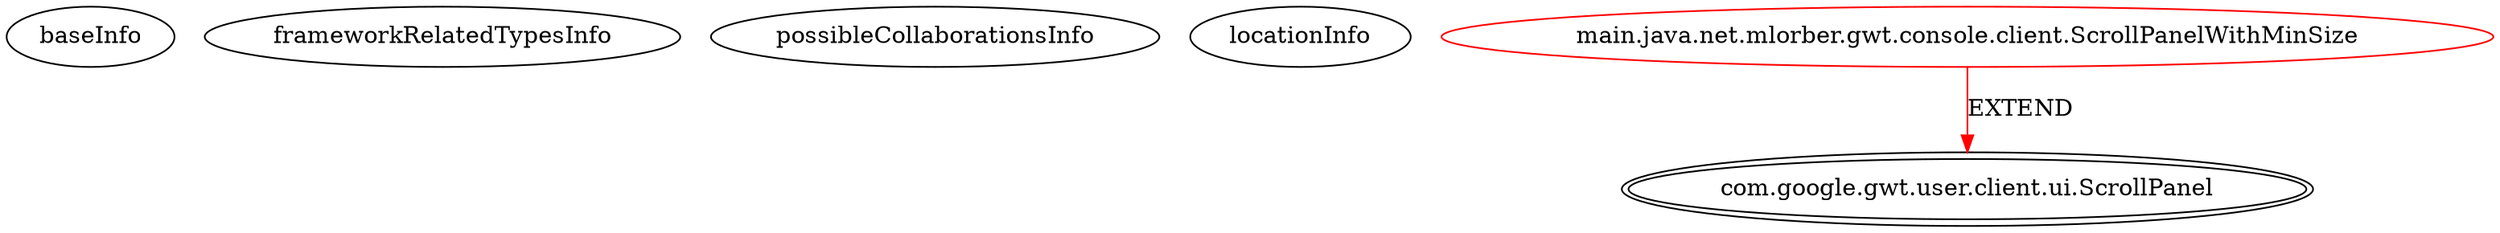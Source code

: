 digraph {
baseInfo[graphId=314,category="extension_graph",isAnonymous=false,possibleRelation=false]
frameworkRelatedTypesInfo[0="com.google.gwt.user.client.ui.ScrollPanel"]
possibleCollaborationsInfo[]
locationInfo[projectName="MathieuLorber-GWT-console",filePath="/MathieuLorber-GWT-console/GWT-console-master/src/main/java/net/mlorber/gwt/console/client/ScrollPanelWithMinSize.java",contextSignature="ScrollPanelWithMinSize",graphId="314"]
0[label="main.java.net.mlorber.gwt.console.client.ScrollPanelWithMinSize",vertexType="ROOT_CLIENT_CLASS_DECLARATION",isFrameworkType=false,color=red]
1[label="com.google.gwt.user.client.ui.ScrollPanel",vertexType="FRAMEWORK_CLASS_TYPE",isFrameworkType=true,peripheries=2]
0->1[label="EXTEND",color=red]
}
